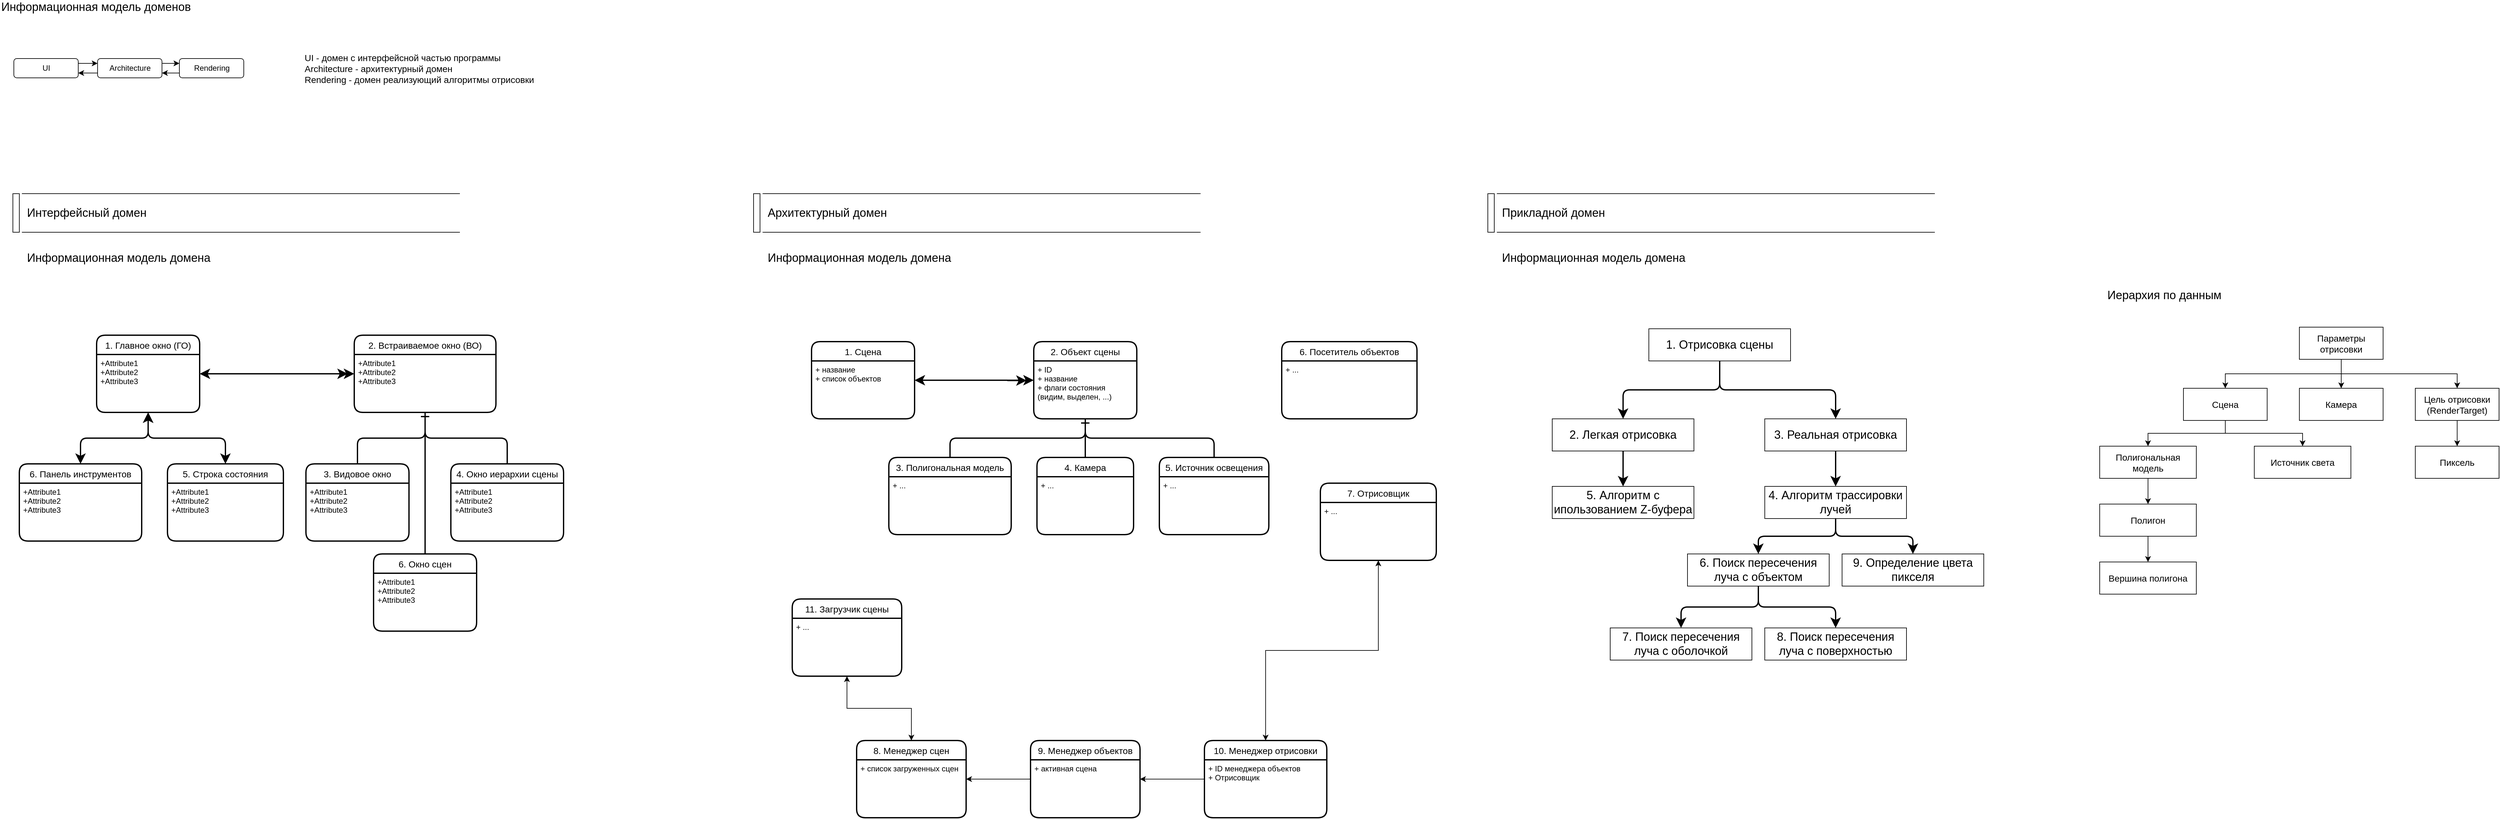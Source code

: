<mxfile version="14.5.1" type="device"><diagram id="4G5OI6LJcgETOsaibHVU" name="Страница 1"><mxGraphModel dx="1422" dy="816" grid="0" gridSize="10" guides="1" tooltips="1" connect="1" arrows="1" fold="1" page="0" pageScale="1" pageWidth="827" pageHeight="1169" math="0" shadow="0"><root><mxCell id="0"/><mxCell id="1" parent="0"/><mxCell id="arGSq5LU_gv-vxuaa-CW-1" value="Информационная модель доменов" style="text;html=1;strokeColor=none;fillColor=none;align=left;verticalAlign=middle;whiteSpace=wrap;rounded=0;fontSize=18;" parent="1" vertex="1"><mxGeometry x="40" y="40" width="360" height="20" as="geometry"/></mxCell><mxCell id="arGSq5LU_gv-vxuaa-CW-5" style="edgeStyle=orthogonalEdgeStyle;rounded=0;orthogonalLoop=1;jettySize=auto;html=1;exitX=1;exitY=0.25;exitDx=0;exitDy=0;entryX=0;entryY=0.25;entryDx=0;entryDy=0;" parent="1" source="arGSq5LU_gv-vxuaa-CW-2" target="arGSq5LU_gv-vxuaa-CW-3" edge="1"><mxGeometry relative="1" as="geometry"/></mxCell><mxCell id="arGSq5LU_gv-vxuaa-CW-2" value="UI" style="rounded=1;whiteSpace=wrap;html=1;align=center;" parent="1" vertex="1"><mxGeometry x="61.5" y="130" width="100" height="30" as="geometry"/></mxCell><mxCell id="arGSq5LU_gv-vxuaa-CW-6" style="edgeStyle=orthogonalEdgeStyle;rounded=0;orthogonalLoop=1;jettySize=auto;html=1;exitX=0;exitY=0.75;exitDx=0;exitDy=0;entryX=1;entryY=0.75;entryDx=0;entryDy=0;" parent="1" source="arGSq5LU_gv-vxuaa-CW-3" target="arGSq5LU_gv-vxuaa-CW-2" edge="1"><mxGeometry relative="1" as="geometry"/></mxCell><mxCell id="arGSq5LU_gv-vxuaa-CW-7" style="edgeStyle=orthogonalEdgeStyle;rounded=0;orthogonalLoop=1;jettySize=auto;html=1;exitX=1;exitY=0.25;exitDx=0;exitDy=0;entryX=0;entryY=0.25;entryDx=0;entryDy=0;" parent="1" source="arGSq5LU_gv-vxuaa-CW-3" target="arGSq5LU_gv-vxuaa-CW-4" edge="1"><mxGeometry relative="1" as="geometry"/></mxCell><mxCell id="arGSq5LU_gv-vxuaa-CW-3" value="Architecture" style="rounded=1;whiteSpace=wrap;html=1;align=center;" parent="1" vertex="1"><mxGeometry x="191.5" y="130" width="100" height="30" as="geometry"/></mxCell><mxCell id="arGSq5LU_gv-vxuaa-CW-8" style="edgeStyle=orthogonalEdgeStyle;rounded=0;orthogonalLoop=1;jettySize=auto;html=1;exitX=0;exitY=0.75;exitDx=0;exitDy=0;entryX=1;entryY=0.75;entryDx=0;entryDy=0;" parent="1" source="arGSq5LU_gv-vxuaa-CW-4" target="arGSq5LU_gv-vxuaa-CW-3" edge="1"><mxGeometry relative="1" as="geometry"/></mxCell><mxCell id="arGSq5LU_gv-vxuaa-CW-4" value="Rendering" style="rounded=1;whiteSpace=wrap;html=1;align=center;" parent="1" vertex="1"><mxGeometry x="318.5" y="130" width="100" height="30" as="geometry"/></mxCell><mxCell id="arGSq5LU_gv-vxuaa-CW-10" value="&lt;p style=&quot;font-size: 14px&quot;&gt;&lt;font style=&quot;font-size: 14px&quot;&gt;&lt;span style=&quot;font-weight: 400&quot;&gt;UI - домен с интерфейсной частью программы&lt;br&gt;&lt;/span&gt;&lt;/font&gt;&lt;font style=&quot;font-weight: normal ; font-size: 14px&quot;&gt;Architecture - архитектурный домен&lt;br&gt;&lt;/font&gt;&lt;span style=&quot;font-weight: 400&quot;&gt;&lt;font style=&quot;font-size: 14px&quot;&gt;Rendering - домен реализующий алгоритмы отрисовки&lt;/font&gt;&lt;/span&gt;&lt;/p&gt;" style="text;html=1;strokeColor=none;fillColor=none;align=left;verticalAlign=top;whiteSpace=wrap;rounded=0;" parent="1" vertex="1"><mxGeometry x="511" y="100" width="410" height="110" as="geometry"/></mxCell><mxCell id="arGSq5LU_gv-vxuaa-CW-11" value="" style="endArrow=none;html=1;" parent="1" edge="1"><mxGeometry width="50" height="50" relative="1" as="geometry"><mxPoint x="74" y="340" as="sourcePoint"/><mxPoint x="754" y="340" as="targetPoint"/></mxGeometry></mxCell><mxCell id="arGSq5LU_gv-vxuaa-CW-12" value="&lt;font style=&quot;font-size: 18px&quot;&gt;Интерфейсный домен&lt;/font&gt;" style="text;html=1;strokeColor=none;fillColor=none;align=left;verticalAlign=middle;whiteSpace=wrap;rounded=0;" parent="1" vertex="1"><mxGeometry x="80" y="340" width="320" height="60" as="geometry"/></mxCell><mxCell id="arGSq5LU_gv-vxuaa-CW-13" value="" style="endArrow=none;html=1;" parent="1" edge="1"><mxGeometry width="50" height="50" relative="1" as="geometry"><mxPoint x="74" y="400" as="sourcePoint"/><mxPoint x="754" y="400" as="targetPoint"/></mxGeometry></mxCell><mxCell id="arGSq5LU_gv-vxuaa-CW-14" value="" style="rounded=0;whiteSpace=wrap;html=1;fontSize=18;align=left;" parent="1" vertex="1"><mxGeometry x="60" y="340" width="10" height="60" as="geometry"/></mxCell><mxCell id="arGSq5LU_gv-vxuaa-CW-15" value="&lt;font style=&quot;font-size: 18px&quot;&gt;Информационная модель домена&lt;/font&gt;" style="text;html=1;strokeColor=none;fillColor=none;align=left;verticalAlign=middle;whiteSpace=wrap;rounded=0;" parent="1" vertex="1"><mxGeometry x="80" y="410" width="320" height="60" as="geometry"/></mxCell><mxCell id="arGSq5LU_gv-vxuaa-CW-26" style="edgeStyle=orthogonalEdgeStyle;rounded=0;orthogonalLoop=1;jettySize=auto;html=1;fontSize=18;startArrow=classic;startFill=1;endArrow=classic;endFill=1;startSize=10;strokeWidth=2;endSize=10;" parent="1" source="arGSq5LU_gv-vxuaa-CW-16" target="arGSq5LU_gv-vxuaa-CW-18" edge="1"><mxGeometry relative="1" as="geometry"/></mxCell><mxCell id="arGSq5LU_gv-vxuaa-CW-16" value="1. Главное окно (ГО)" style="swimlane;childLayout=stackLayout;horizontal=1;startSize=30;horizontalStack=0;rounded=1;fontSize=14;fontStyle=0;strokeWidth=2;resizeParent=0;resizeLast=1;shadow=0;dashed=0;align=center;" parent="1" vertex="1"><mxGeometry x="190" y="560" width="160" height="120" as="geometry"/></mxCell><mxCell id="arGSq5LU_gv-vxuaa-CW-17" value="+Attribute1&#10;+Attribute2&#10;+Attribute3" style="align=left;strokeColor=none;fillColor=none;spacingLeft=4;fontSize=12;verticalAlign=top;resizable=0;rotatable=0;part=1;" parent="arGSq5LU_gv-vxuaa-CW-16" vertex="1"><mxGeometry y="30" width="160" height="90" as="geometry"/></mxCell><mxCell id="arGSq5LU_gv-vxuaa-CW-18" value="2. Встраиваемое окно (ВО)" style="swimlane;childLayout=stackLayout;horizontal=1;startSize=30;horizontalStack=0;rounded=1;fontSize=14;fontStyle=0;strokeWidth=2;resizeParent=0;resizeLast=1;shadow=0;dashed=0;align=center;" parent="1" vertex="1"><mxGeometry x="590" y="560" width="220" height="120" as="geometry"/></mxCell><mxCell id="arGSq5LU_gv-vxuaa-CW-19" value="+Attribute1&#10;+Attribute2&#10;+Attribute3" style="align=left;strokeColor=none;fillColor=none;spacingLeft=4;fontSize=12;verticalAlign=top;resizable=0;rotatable=0;part=1;" parent="arGSq5LU_gv-vxuaa-CW-18" vertex="1"><mxGeometry y="30" width="220" height="90" as="geometry"/></mxCell><mxCell id="arGSq5LU_gv-vxuaa-CW-20" value="3. Видовое окно" style="swimlane;childLayout=stackLayout;horizontal=1;startSize=30;horizontalStack=0;rounded=1;fontSize=14;fontStyle=0;strokeWidth=2;resizeParent=0;resizeLast=1;shadow=0;dashed=0;align=center;" parent="1" vertex="1"><mxGeometry x="515" y="760" width="160" height="120" as="geometry"/></mxCell><mxCell id="arGSq5LU_gv-vxuaa-CW-21" value="+Attribute1&#10;+Attribute2&#10;+Attribute3" style="align=left;strokeColor=none;fillColor=none;spacingLeft=4;fontSize=12;verticalAlign=top;resizable=0;rotatable=0;part=1;" parent="arGSq5LU_gv-vxuaa-CW-20" vertex="1"><mxGeometry y="30" width="160" height="90" as="geometry"/></mxCell><mxCell id="arGSq5LU_gv-vxuaa-CW-22" value="4. Окно иерархии сцены" style="swimlane;childLayout=stackLayout;horizontal=1;startSize=30;horizontalStack=0;rounded=1;fontSize=14;fontStyle=0;strokeWidth=2;resizeParent=0;resizeLast=1;shadow=0;dashed=0;align=center;" parent="1" vertex="1"><mxGeometry x="740" y="760" width="175" height="120" as="geometry"/></mxCell><mxCell id="arGSq5LU_gv-vxuaa-CW-23" value="+Attribute1&#10;+Attribute2&#10;+Attribute3" style="align=left;strokeColor=none;fillColor=none;spacingLeft=4;fontSize=12;verticalAlign=top;resizable=0;rotatable=0;part=1;" parent="arGSq5LU_gv-vxuaa-CW-22" vertex="1"><mxGeometry y="30" width="175" height="90" as="geometry"/></mxCell><mxCell id="arGSq5LU_gv-vxuaa-CW-24" style="edgeStyle=orthogonalEdgeStyle;rounded=1;orthogonalLoop=1;jettySize=auto;html=1;fontSize=18;endArrow=none;endFill=0;startArrow=ERone;startFill=0;strokeWidth=2;startSize=10;" parent="1" source="arGSq5LU_gv-vxuaa-CW-19" target="arGSq5LU_gv-vxuaa-CW-20" edge="1"><mxGeometry relative="1" as="geometry"/></mxCell><mxCell id="arGSq5LU_gv-vxuaa-CW-25" style="edgeStyle=orthogonalEdgeStyle;rounded=1;orthogonalLoop=1;jettySize=auto;html=1;entryX=0.5;entryY=0;entryDx=0;entryDy=0;fontSize=18;startArrow=ERone;startFill=0;endArrow=none;endFill=0;strokeWidth=2;startSize=10;" parent="1" source="arGSq5LU_gv-vxuaa-CW-19" target="arGSq5LU_gv-vxuaa-CW-22" edge="1"><mxGeometry relative="1" as="geometry"/></mxCell><mxCell id="arGSq5LU_gv-vxuaa-CW-27" value="5. Строка состояния" style="swimlane;childLayout=stackLayout;horizontal=1;startSize=30;horizontalStack=0;rounded=1;fontSize=14;fontStyle=0;strokeWidth=2;resizeParent=0;resizeLast=1;shadow=0;dashed=0;align=center;" parent="1" vertex="1"><mxGeometry x="300" y="760" width="180" height="120" as="geometry"/></mxCell><mxCell id="arGSq5LU_gv-vxuaa-CW-28" value="+Attribute1&#10;+Attribute2&#10;+Attribute3" style="align=left;strokeColor=none;fillColor=none;spacingLeft=4;fontSize=12;verticalAlign=top;resizable=0;rotatable=0;part=1;" parent="arGSq5LU_gv-vxuaa-CW-27" vertex="1"><mxGeometry y="30" width="180" height="90" as="geometry"/></mxCell><mxCell id="arGSq5LU_gv-vxuaa-CW-29" value="" style="endArrow=classic;html=1;fontSize=18;startSize=10;endSize=10;strokeWidth=2;" parent="1" edge="1"><mxGeometry width="50" height="50" relative="1" as="geometry"><mxPoint x="550" y="620" as="sourcePoint"/><mxPoint x="580" y="620" as="targetPoint"/></mxGeometry></mxCell><mxCell id="arGSq5LU_gv-vxuaa-CW-30" value="6. Панель инструментов" style="swimlane;childLayout=stackLayout;horizontal=1;startSize=30;horizontalStack=0;rounded=1;fontSize=14;fontStyle=0;strokeWidth=2;resizeParent=0;resizeLast=1;shadow=0;dashed=0;align=center;" parent="1" vertex="1"><mxGeometry x="70" y="760" width="190" height="120" as="geometry"/></mxCell><mxCell id="arGSq5LU_gv-vxuaa-CW-31" value="+Attribute1&#10;+Attribute2&#10;+Attribute3" style="align=left;strokeColor=none;fillColor=none;spacingLeft=4;fontSize=12;verticalAlign=top;resizable=0;rotatable=0;part=1;" parent="arGSq5LU_gv-vxuaa-CW-30" vertex="1"><mxGeometry y="30" width="190" height="90" as="geometry"/></mxCell><mxCell id="arGSq5LU_gv-vxuaa-CW-32" style="edgeStyle=orthogonalEdgeStyle;rounded=1;orthogonalLoop=1;jettySize=auto;html=1;entryX=0.5;entryY=0;entryDx=0;entryDy=0;fontSize=18;startArrow=classic;startFill=1;endArrow=classic;endFill=1;startSize=10;endSize=10;strokeWidth=2;" parent="1" source="arGSq5LU_gv-vxuaa-CW-17" target="arGSq5LU_gv-vxuaa-CW-27" edge="1"><mxGeometry relative="1" as="geometry"/></mxCell><mxCell id="arGSq5LU_gv-vxuaa-CW-33" style="edgeStyle=orthogonalEdgeStyle;rounded=1;orthogonalLoop=1;jettySize=auto;html=1;entryX=0.5;entryY=0;entryDx=0;entryDy=0;fontSize=18;startArrow=classic;startFill=1;endArrow=classic;endFill=1;startSize=10;endSize=10;strokeWidth=2;" parent="1" source="arGSq5LU_gv-vxuaa-CW-17" target="arGSq5LU_gv-vxuaa-CW-30" edge="1"><mxGeometry relative="1" as="geometry"/></mxCell><mxCell id="arGSq5LU_gv-vxuaa-CW-34" value="6. Окно сцен" style="swimlane;childLayout=stackLayout;horizontal=1;startSize=30;horizontalStack=0;rounded=1;fontSize=14;fontStyle=0;strokeWidth=2;resizeParent=0;resizeLast=1;shadow=0;dashed=0;align=center;" parent="1" vertex="1"><mxGeometry x="620" y="900" width="160" height="120" as="geometry"/></mxCell><mxCell id="arGSq5LU_gv-vxuaa-CW-35" value="+Attribute1&#10;+Attribute2&#10;+Attribute3" style="align=left;strokeColor=none;fillColor=none;spacingLeft=4;fontSize=12;verticalAlign=top;resizable=0;rotatable=0;part=1;" parent="arGSq5LU_gv-vxuaa-CW-34" vertex="1"><mxGeometry y="30" width="160" height="90" as="geometry"/></mxCell><mxCell id="arGSq5LU_gv-vxuaa-CW-36" style="edgeStyle=orthogonalEdgeStyle;rounded=1;orthogonalLoop=1;jettySize=auto;html=1;fontSize=18;startArrow=ERone;startFill=0;endArrow=none;endFill=0;strokeWidth=2;startSize=10;" parent="1" source="arGSq5LU_gv-vxuaa-CW-18" target="arGSq5LU_gv-vxuaa-CW-34" edge="1"><mxGeometry relative="1" as="geometry"><mxPoint x="710" y="690" as="sourcePoint"/><mxPoint x="837.5" y="770" as="targetPoint"/></mxGeometry></mxCell><mxCell id="arGSq5LU_gv-vxuaa-CW-37" value="" style="endArrow=none;html=1;" parent="1" edge="1"><mxGeometry width="50" height="50" relative="1" as="geometry"><mxPoint x="1224" y="340" as="sourcePoint"/><mxPoint x="1904" y="340" as="targetPoint"/></mxGeometry></mxCell><mxCell id="arGSq5LU_gv-vxuaa-CW-38" value="&lt;font style=&quot;font-size: 18px&quot;&gt;Архитектурный домен&lt;/font&gt;" style="text;html=1;strokeColor=none;fillColor=none;align=left;verticalAlign=middle;whiteSpace=wrap;rounded=0;" parent="1" vertex="1"><mxGeometry x="1230" y="340" width="320" height="60" as="geometry"/></mxCell><mxCell id="arGSq5LU_gv-vxuaa-CW-39" value="" style="endArrow=none;html=1;" parent="1" edge="1"><mxGeometry width="50" height="50" relative="1" as="geometry"><mxPoint x="1224" y="400" as="sourcePoint"/><mxPoint x="1904" y="400" as="targetPoint"/></mxGeometry></mxCell><mxCell id="arGSq5LU_gv-vxuaa-CW-40" value="" style="rounded=0;whiteSpace=wrap;html=1;fontSize=18;align=left;" parent="1" vertex="1"><mxGeometry x="1210" y="340" width="10" height="60" as="geometry"/></mxCell><mxCell id="arGSq5LU_gv-vxuaa-CW-41" value="&lt;font style=&quot;font-size: 18px&quot;&gt;Информационная модель домена&lt;/font&gt;" style="text;html=1;strokeColor=none;fillColor=none;align=left;verticalAlign=middle;whiteSpace=wrap;rounded=0;" parent="1" vertex="1"><mxGeometry x="1230" y="410" width="320" height="60" as="geometry"/></mxCell><mxCell id="arGSq5LU_gv-vxuaa-CW-42" value="1. Сцена" style="swimlane;childLayout=stackLayout;horizontal=1;startSize=30;horizontalStack=0;rounded=1;fontSize=14;fontStyle=0;strokeWidth=2;resizeParent=0;resizeLast=1;shadow=0;dashed=0;align=center;" parent="1" vertex="1"><mxGeometry x="1300" y="570" width="160" height="120" as="geometry"/></mxCell><mxCell id="arGSq5LU_gv-vxuaa-CW-43" value="+ название&#10;+ список объектов" style="align=left;strokeColor=none;fillColor=none;spacingLeft=4;fontSize=12;verticalAlign=top;resizable=0;rotatable=0;part=1;" parent="arGSq5LU_gv-vxuaa-CW-42" vertex="1"><mxGeometry y="30" width="160" height="90" as="geometry"/></mxCell><mxCell id="arGSq5LU_gv-vxuaa-CW-44" value="2. Объект сцены" style="swimlane;childLayout=stackLayout;horizontal=1;startSize=30;horizontalStack=0;rounded=1;fontSize=14;fontStyle=0;strokeWidth=2;resizeParent=0;resizeLast=1;shadow=0;dashed=0;align=center;" parent="1" vertex="1"><mxGeometry x="1645" y="570" width="160" height="120" as="geometry"/></mxCell><mxCell id="arGSq5LU_gv-vxuaa-CW-45" value="+ ID&#10;+ название&#10;+ флаги состояния&#10;(видим, выделен, ...)" style="align=left;strokeColor=none;fillColor=none;spacingLeft=4;fontSize=12;verticalAlign=top;resizable=0;rotatable=0;part=1;" parent="arGSq5LU_gv-vxuaa-CW-44" vertex="1"><mxGeometry y="30" width="160" height="90" as="geometry"/></mxCell><mxCell id="arGSq5LU_gv-vxuaa-CW-46" value="3. Полигональная модель" style="swimlane;childLayout=stackLayout;horizontal=1;startSize=30;horizontalStack=0;rounded=1;fontSize=14;fontStyle=0;strokeWidth=2;resizeParent=0;resizeLast=1;shadow=0;dashed=0;align=center;" parent="1" vertex="1"><mxGeometry x="1420" y="750" width="190" height="120" as="geometry"/></mxCell><mxCell id="arGSq5LU_gv-vxuaa-CW-47" value="+ ..." style="align=left;strokeColor=none;fillColor=none;spacingLeft=4;fontSize=12;verticalAlign=top;resizable=0;rotatable=0;part=1;" parent="arGSq5LU_gv-vxuaa-CW-46" vertex="1"><mxGeometry y="30" width="190" height="90" as="geometry"/></mxCell><mxCell id="arGSq5LU_gv-vxuaa-CW-48" value="5. Источник освещения" style="swimlane;childLayout=stackLayout;horizontal=1;startSize=30;horizontalStack=0;rounded=1;fontSize=14;fontStyle=0;strokeWidth=2;resizeParent=0;resizeLast=1;shadow=0;dashed=0;align=center;" parent="1" vertex="1"><mxGeometry x="1840" y="750" width="170" height="120" as="geometry"/></mxCell><mxCell id="arGSq5LU_gv-vxuaa-CW-49" value="+ ..." style="align=left;strokeColor=none;fillColor=none;spacingLeft=4;fontSize=12;verticalAlign=top;resizable=0;rotatable=0;part=1;" parent="arGSq5LU_gv-vxuaa-CW-48" vertex="1"><mxGeometry y="30" width="170" height="90" as="geometry"/></mxCell><mxCell id="arGSq5LU_gv-vxuaa-CW-50" value="4. Камера" style="swimlane;childLayout=stackLayout;horizontal=1;startSize=30;horizontalStack=0;rounded=1;fontSize=14;fontStyle=0;strokeWidth=2;resizeParent=0;resizeLast=1;shadow=0;dashed=0;align=center;" parent="1" vertex="1"><mxGeometry x="1650" y="750" width="150" height="120" as="geometry"/></mxCell><mxCell id="arGSq5LU_gv-vxuaa-CW-51" value="+ ..." style="align=left;strokeColor=none;fillColor=none;spacingLeft=4;fontSize=12;verticalAlign=top;resizable=0;rotatable=0;part=1;" parent="arGSq5LU_gv-vxuaa-CW-50" vertex="1"><mxGeometry y="30" width="150" height="90" as="geometry"/></mxCell><mxCell id="arGSq5LU_gv-vxuaa-CW-52" style="edgeStyle=orthogonalEdgeStyle;rounded=1;orthogonalLoop=1;jettySize=auto;html=1;fontSize=18;startArrow=ERone;startFill=0;endArrow=none;endFill=0;startSize=10;endSize=10;strokeWidth=2;" parent="1" source="arGSq5LU_gv-vxuaa-CW-45" target="arGSq5LU_gv-vxuaa-CW-46" edge="1"><mxGeometry relative="1" as="geometry"><Array as="points"><mxPoint x="1725" y="720"/><mxPoint x="1515" y="720"/></Array></mxGeometry></mxCell><mxCell id="arGSq5LU_gv-vxuaa-CW-53" style="edgeStyle=orthogonalEdgeStyle;rounded=1;orthogonalLoop=1;jettySize=auto;html=1;fontSize=18;startArrow=ERone;startFill=0;endArrow=none;endFill=0;startSize=10;endSize=10;strokeWidth=2;" parent="1" source="arGSq5LU_gv-vxuaa-CW-45" target="arGSq5LU_gv-vxuaa-CW-50" edge="1"><mxGeometry relative="1" as="geometry"/></mxCell><mxCell id="arGSq5LU_gv-vxuaa-CW-54" style="edgeStyle=orthogonalEdgeStyle;rounded=1;orthogonalLoop=1;jettySize=auto;html=1;fontSize=18;startArrow=ERone;startFill=0;endArrow=none;endFill=0;startSize=10;endSize=10;strokeWidth=2;" parent="1" source="arGSq5LU_gv-vxuaa-CW-45" target="arGSq5LU_gv-vxuaa-CW-48" edge="1"><mxGeometry relative="1" as="geometry"><Array as="points"><mxPoint x="1725" y="720"/><mxPoint x="1925" y="720"/></Array></mxGeometry></mxCell><mxCell id="arGSq5LU_gv-vxuaa-CW-55" style="edgeStyle=orthogonalEdgeStyle;rounded=1;orthogonalLoop=1;jettySize=auto;html=1;fontSize=18;startArrow=classic;startFill=1;endArrow=classic;endFill=1;startSize=10;endSize=10;strokeWidth=2;" parent="1" source="arGSq5LU_gv-vxuaa-CW-42" target="arGSq5LU_gv-vxuaa-CW-44" edge="1"><mxGeometry relative="1" as="geometry"/></mxCell><mxCell id="arGSq5LU_gv-vxuaa-CW-56" value="" style="endArrow=classic;html=1;fontSize=18;startSize=10;endSize=10;strokeWidth=2;" parent="1" edge="1"><mxGeometry width="50" height="50" relative="1" as="geometry"><mxPoint x="1604" y="630.5" as="sourcePoint"/><mxPoint x="1634" y="630.5" as="targetPoint"/></mxGeometry></mxCell><mxCell id="arGSq5LU_gv-vxuaa-CW-57" value="" style="endArrow=none;html=1;" parent="1" edge="1"><mxGeometry width="50" height="50" relative="1" as="geometry"><mxPoint x="2364" y="340" as="sourcePoint"/><mxPoint x="3044" y="340" as="targetPoint"/></mxGeometry></mxCell><mxCell id="arGSq5LU_gv-vxuaa-CW-58" value="&lt;font style=&quot;font-size: 18px&quot;&gt;Прикладной домен&lt;/font&gt;" style="text;html=1;strokeColor=none;fillColor=none;align=left;verticalAlign=middle;whiteSpace=wrap;rounded=0;" parent="1" vertex="1"><mxGeometry x="2370" y="340" width="320" height="60" as="geometry"/></mxCell><mxCell id="arGSq5LU_gv-vxuaa-CW-59" value="" style="endArrow=none;html=1;" parent="1" edge="1"><mxGeometry width="50" height="50" relative="1" as="geometry"><mxPoint x="2364" y="400" as="sourcePoint"/><mxPoint x="3044" y="400" as="targetPoint"/></mxGeometry></mxCell><mxCell id="arGSq5LU_gv-vxuaa-CW-60" value="" style="rounded=0;whiteSpace=wrap;html=1;fontSize=18;align=left;" parent="1" vertex="1"><mxGeometry x="2350" y="340" width="10" height="60" as="geometry"/></mxCell><mxCell id="arGSq5LU_gv-vxuaa-CW-61" value="&lt;font style=&quot;font-size: 18px&quot;&gt;Информационная модель домена&lt;/font&gt;" style="text;html=1;strokeColor=none;fillColor=none;align=left;verticalAlign=middle;whiteSpace=wrap;rounded=0;" parent="1" vertex="1"><mxGeometry x="2370" y="410" width="320" height="60" as="geometry"/></mxCell><mxCell id="arGSq5LU_gv-vxuaa-CW-65" style="edgeStyle=orthogonalEdgeStyle;rounded=1;orthogonalLoop=1;jettySize=auto;html=1;fontSize=18;startArrow=none;startFill=0;endArrow=classic;endFill=1;startSize=10;endSize=10;strokeWidth=2;" parent="1" source="arGSq5LU_gv-vxuaa-CW-62" target="arGSq5LU_gv-vxuaa-CW-63" edge="1"><mxGeometry relative="1" as="geometry"/></mxCell><mxCell id="arGSq5LU_gv-vxuaa-CW-66" style="edgeStyle=orthogonalEdgeStyle;rounded=1;orthogonalLoop=1;jettySize=auto;html=1;fontSize=18;startArrow=none;startFill=0;endArrow=classic;endFill=1;startSize=10;endSize=10;strokeWidth=2;" parent="1" source="arGSq5LU_gv-vxuaa-CW-62" target="arGSq5LU_gv-vxuaa-CW-64" edge="1"><mxGeometry relative="1" as="geometry"/></mxCell><mxCell id="arGSq5LU_gv-vxuaa-CW-62" value="1. Отрисовка сцены" style="rounded=0;whiteSpace=wrap;html=1;fontSize=18;align=center;" parent="1" vertex="1"><mxGeometry x="2600" y="550" width="220" height="50" as="geometry"/></mxCell><mxCell id="JtRn7M9f4UZ2xJcv4wgC-4" style="edgeStyle=orthogonalEdgeStyle;rounded=1;orthogonalLoop=1;jettySize=auto;html=1;startSize=10;endSize=10;strokeWidth=2;" parent="1" source="arGSq5LU_gv-vxuaa-CW-63" target="JtRn7M9f4UZ2xJcv4wgC-3" edge="1"><mxGeometry relative="1" as="geometry"/></mxCell><mxCell id="arGSq5LU_gv-vxuaa-CW-63" value="2. Легкая отрисовка" style="rounded=0;whiteSpace=wrap;html=1;fontSize=18;align=center;" parent="1" vertex="1"><mxGeometry x="2450" y="690" width="220" height="50" as="geometry"/></mxCell><mxCell id="JtRn7M9f4UZ2xJcv4wgC-2" style="edgeStyle=orthogonalEdgeStyle;rounded=1;orthogonalLoop=1;jettySize=auto;html=1;strokeWidth=2;endSize=10;startSize=10;" parent="1" source="arGSq5LU_gv-vxuaa-CW-64" target="JtRn7M9f4UZ2xJcv4wgC-1" edge="1"><mxGeometry relative="1" as="geometry"/></mxCell><mxCell id="arGSq5LU_gv-vxuaa-CW-64" value="3. Реальная отрисовка" style="rounded=0;whiteSpace=wrap;html=1;fontSize=18;align=center;" parent="1" vertex="1"><mxGeometry x="2780" y="690" width="220" height="50" as="geometry"/></mxCell><mxCell id="QluvY2GxP44d9z5JmMeA-1" value="6. Посетитель объектов" style="swimlane;childLayout=stackLayout;horizontal=1;startSize=30;horizontalStack=0;rounded=1;fontSize=14;fontStyle=0;strokeWidth=2;resizeParent=0;resizeLast=1;shadow=0;dashed=0;align=center;" parent="1" vertex="1"><mxGeometry x="2030" y="570" width="210" height="120" as="geometry"/></mxCell><mxCell id="QluvY2GxP44d9z5JmMeA-2" value="+ ..." style="align=left;strokeColor=none;fillColor=none;spacingLeft=4;fontSize=12;verticalAlign=top;resizable=0;rotatable=0;part=1;" parent="QluvY2GxP44d9z5JmMeA-1" vertex="1"><mxGeometry y="30" width="210" height="90" as="geometry"/></mxCell><mxCell id="QluvY2GxP44d9z5JmMeA-3" value="7. Отрисовщик" style="swimlane;childLayout=stackLayout;horizontal=1;startSize=30;horizontalStack=0;rounded=1;fontSize=14;fontStyle=0;strokeWidth=2;resizeParent=0;resizeLast=1;shadow=0;dashed=0;align=center;" parent="1" vertex="1"><mxGeometry x="2090" y="790" width="180" height="120" as="geometry"/></mxCell><mxCell id="QluvY2GxP44d9z5JmMeA-4" value="+ ..." style="align=left;strokeColor=none;fillColor=none;spacingLeft=4;fontSize=12;verticalAlign=top;resizable=0;rotatable=0;part=1;" parent="QluvY2GxP44d9z5JmMeA-3" vertex="1"><mxGeometry y="30" width="180" height="90" as="geometry"/></mxCell><mxCell id="QluvY2GxP44d9z5JmMeA-15" style="edgeStyle=orthogonalEdgeStyle;rounded=0;orthogonalLoop=1;jettySize=auto;html=1;startArrow=classic;startFill=1;" parent="1" source="QluvY2GxP44d9z5JmMeA-5" target="QluvY2GxP44d9z5JmMeA-11" edge="1"><mxGeometry relative="1" as="geometry"/></mxCell><mxCell id="QluvY2GxP44d9z5JmMeA-5" value="8. Менеджер сцен" style="swimlane;childLayout=stackLayout;horizontal=1;startSize=30;horizontalStack=0;rounded=1;fontSize=14;fontStyle=0;strokeWidth=2;resizeParent=0;resizeLast=1;shadow=0;dashed=0;align=center;" parent="1" vertex="1"><mxGeometry x="1370" y="1190" width="170" height="120" as="geometry"/></mxCell><mxCell id="QluvY2GxP44d9z5JmMeA-6" value="+ список загруженных сцен" style="align=left;strokeColor=none;fillColor=none;spacingLeft=4;fontSize=12;verticalAlign=top;resizable=0;rotatable=0;part=1;" parent="QluvY2GxP44d9z5JmMeA-5" vertex="1"><mxGeometry y="30" width="170" height="90" as="geometry"/></mxCell><mxCell id="QluvY2GxP44d9z5JmMeA-13" style="edgeStyle=orthogonalEdgeStyle;rounded=0;orthogonalLoop=1;jettySize=auto;html=1;" parent="1" source="QluvY2GxP44d9z5JmMeA-7" target="QluvY2GxP44d9z5JmMeA-5" edge="1"><mxGeometry relative="1" as="geometry"/></mxCell><mxCell id="QluvY2GxP44d9z5JmMeA-7" value="9. Менеджер объектов" style="swimlane;childLayout=stackLayout;horizontal=1;startSize=30;horizontalStack=0;rounded=1;fontSize=14;fontStyle=0;strokeWidth=2;resizeParent=0;resizeLast=1;shadow=0;dashed=0;align=center;" parent="1" vertex="1"><mxGeometry x="1640" y="1190" width="170" height="120" as="geometry"/></mxCell><mxCell id="QluvY2GxP44d9z5JmMeA-8" value="+ активная сцена" style="align=left;strokeColor=none;fillColor=none;spacingLeft=4;fontSize=12;verticalAlign=top;resizable=0;rotatable=0;part=1;" parent="QluvY2GxP44d9z5JmMeA-7" vertex="1"><mxGeometry y="30" width="170" height="90" as="geometry"/></mxCell><mxCell id="QluvY2GxP44d9z5JmMeA-14" style="edgeStyle=orthogonalEdgeStyle;rounded=0;orthogonalLoop=1;jettySize=auto;html=1;" parent="1" source="QluvY2GxP44d9z5JmMeA-9" target="QluvY2GxP44d9z5JmMeA-7" edge="1"><mxGeometry relative="1" as="geometry"/></mxCell><mxCell id="QluvY2GxP44d9z5JmMeA-16" style="edgeStyle=orthogonalEdgeStyle;rounded=0;orthogonalLoop=1;jettySize=auto;html=1;startArrow=classic;startFill=1;" parent="1" source="QluvY2GxP44d9z5JmMeA-9" target="QluvY2GxP44d9z5JmMeA-3" edge="1"><mxGeometry relative="1" as="geometry"/></mxCell><mxCell id="QluvY2GxP44d9z5JmMeA-9" value="10. Менеджер отрисовки" style="swimlane;childLayout=stackLayout;horizontal=1;startSize=30;horizontalStack=0;rounded=1;fontSize=14;fontStyle=0;strokeWidth=2;resizeParent=0;resizeLast=1;shadow=0;dashed=0;align=center;" parent="1" vertex="1"><mxGeometry x="1910" y="1190" width="190" height="120" as="geometry"/></mxCell><mxCell id="QluvY2GxP44d9z5JmMeA-10" value="+ ID менеджера объектов&#10;+ Отрисовщик" style="align=left;strokeColor=none;fillColor=none;spacingLeft=4;fontSize=12;verticalAlign=top;resizable=0;rotatable=0;part=1;" parent="QluvY2GxP44d9z5JmMeA-9" vertex="1"><mxGeometry y="30" width="190" height="90" as="geometry"/></mxCell><mxCell id="QluvY2GxP44d9z5JmMeA-11" value="11. Загрузчик сцены" style="swimlane;childLayout=stackLayout;horizontal=1;startSize=30;horizontalStack=0;rounded=1;fontSize=14;fontStyle=0;strokeWidth=2;resizeParent=0;resizeLast=1;shadow=0;dashed=0;align=center;" parent="1" vertex="1"><mxGeometry x="1270" y="970" width="170" height="120" as="geometry"/></mxCell><mxCell id="QluvY2GxP44d9z5JmMeA-12" value="+ ..." style="align=left;strokeColor=none;fillColor=none;spacingLeft=4;fontSize=12;verticalAlign=top;resizable=0;rotatable=0;part=1;" parent="QluvY2GxP44d9z5JmMeA-11" vertex="1"><mxGeometry y="30" width="170" height="90" as="geometry"/></mxCell><mxCell id="QwEQgxNUJD59CaTQSaO5-1" value="&lt;font style=&quot;font-size: 18px&quot;&gt;Иерархия по данным&lt;br&gt;&lt;/font&gt;" style="text;html=1;strokeColor=none;fillColor=none;align=left;verticalAlign=middle;whiteSpace=wrap;rounded=0;" parent="1" vertex="1"><mxGeometry x="3310" y="467.5" width="320" height="60" as="geometry"/></mxCell><mxCell id="QwEQgxNUJD59CaTQSaO5-6" style="edgeStyle=orthogonalEdgeStyle;rounded=0;orthogonalLoop=1;jettySize=auto;html=1;exitX=0.5;exitY=1;exitDx=0;exitDy=0;" parent="1" source="QwEQgxNUJD59CaTQSaO5-2" target="QwEQgxNUJD59CaTQSaO5-8" edge="1"><mxGeometry relative="1" as="geometry"><mxPoint x="3375" y="732.5" as="targetPoint"/></mxGeometry></mxCell><mxCell id="QwEQgxNUJD59CaTQSaO5-7" style="edgeStyle=orthogonalEdgeStyle;rounded=0;orthogonalLoop=1;jettySize=auto;html=1;exitX=0.5;exitY=1;exitDx=0;exitDy=0;" parent="1" source="QwEQgxNUJD59CaTQSaO5-2" target="QwEQgxNUJD59CaTQSaO5-10" edge="1"><mxGeometry relative="1" as="geometry"><mxPoint x="3615" y="732.5" as="targetPoint"/></mxGeometry></mxCell><mxCell id="QwEQgxNUJD59CaTQSaO5-2" value="&lt;font style=&quot;font-size: 14px&quot;&gt;Сцена&lt;/font&gt;" style="rounded=0;whiteSpace=wrap;html=1;" parent="1" vertex="1"><mxGeometry x="3430" y="642.5" width="130" height="50" as="geometry"/></mxCell><mxCell id="QwEQgxNUJD59CaTQSaO5-13" style="edgeStyle=orthogonalEdgeStyle;rounded=0;orthogonalLoop=1;jettySize=auto;html=1;" parent="1" source="QwEQgxNUJD59CaTQSaO5-8" target="QwEQgxNUJD59CaTQSaO5-14" edge="1"><mxGeometry relative="1" as="geometry"><mxPoint x="3375" y="822.5" as="targetPoint"/></mxGeometry></mxCell><mxCell id="QwEQgxNUJD59CaTQSaO5-8" value="&lt;font style=&quot;font-size: 14px&quot;&gt;Полигональная модель&lt;/font&gt;" style="rounded=0;whiteSpace=wrap;html=1;" parent="1" vertex="1"><mxGeometry x="3300" y="732.5" width="150" height="50" as="geometry"/></mxCell><mxCell id="QwEQgxNUJD59CaTQSaO5-10" value="&lt;font style=&quot;font-size: 14px&quot;&gt;Источник света&lt;/font&gt;" style="rounded=0;whiteSpace=wrap;html=1;" parent="1" vertex="1"><mxGeometry x="3540" y="732.5" width="150" height="50" as="geometry"/></mxCell><mxCell id="QwEQgxNUJD59CaTQSaO5-17" style="edgeStyle=orthogonalEdgeStyle;rounded=0;orthogonalLoop=1;jettySize=auto;html=1;" parent="1" source="QwEQgxNUJD59CaTQSaO5-14" target="QwEQgxNUJD59CaTQSaO5-16" edge="1"><mxGeometry relative="1" as="geometry"/></mxCell><mxCell id="QwEQgxNUJD59CaTQSaO5-14" value="&lt;font style=&quot;font-size: 14px&quot;&gt;Полигон&lt;/font&gt;" style="rounded=0;whiteSpace=wrap;html=1;" parent="1" vertex="1"><mxGeometry x="3300" y="822.5" width="150" height="50" as="geometry"/></mxCell><mxCell id="QwEQgxNUJD59CaTQSaO5-16" value="&lt;font style=&quot;font-size: 14px&quot;&gt;Вершина полигона&lt;/font&gt;" style="rounded=0;whiteSpace=wrap;html=1;" parent="1" vertex="1"><mxGeometry x="3300" y="912.5" width="150" height="50" as="geometry"/></mxCell><mxCell id="QwEQgxNUJD59CaTQSaO5-18" value="&lt;font style=&quot;font-size: 14px&quot;&gt;Камера&lt;/font&gt;" style="rounded=0;whiteSpace=wrap;html=1;" parent="1" vertex="1"><mxGeometry x="3610" y="642.5" width="130" height="50" as="geometry"/></mxCell><mxCell id="QwEQgxNUJD59CaTQSaO5-21" style="edgeStyle=orthogonalEdgeStyle;rounded=0;orthogonalLoop=1;jettySize=auto;html=1;" parent="1" source="QwEQgxNUJD59CaTQSaO5-19" target="QwEQgxNUJD59CaTQSaO5-20" edge="1"><mxGeometry relative="1" as="geometry"/></mxCell><mxCell id="QwEQgxNUJD59CaTQSaO5-19" value="&lt;span style=&quot;font-size: 14px&quot;&gt;Цель отрисовки (RenderTarget)&lt;/span&gt;" style="rounded=0;whiteSpace=wrap;html=1;" parent="1" vertex="1"><mxGeometry x="3790" y="642.5" width="130" height="50" as="geometry"/></mxCell><mxCell id="QwEQgxNUJD59CaTQSaO5-20" value="&lt;span style=&quot;font-size: 14px&quot;&gt;Пиксель&lt;/span&gt;" style="rounded=0;whiteSpace=wrap;html=1;" parent="1" vertex="1"><mxGeometry x="3790" y="732.5" width="130" height="50" as="geometry"/></mxCell><mxCell id="QwEQgxNUJD59CaTQSaO5-23" style="edgeStyle=orthogonalEdgeStyle;rounded=0;orthogonalLoop=1;jettySize=auto;html=1;exitX=0.5;exitY=1;exitDx=0;exitDy=0;" parent="1" source="QwEQgxNUJD59CaTQSaO5-22" target="QwEQgxNUJD59CaTQSaO5-2" edge="1"><mxGeometry relative="1" as="geometry"/></mxCell><mxCell id="QwEQgxNUJD59CaTQSaO5-24" style="edgeStyle=orthogonalEdgeStyle;rounded=0;orthogonalLoop=1;jettySize=auto;html=1;" parent="1" source="QwEQgxNUJD59CaTQSaO5-22" target="QwEQgxNUJD59CaTQSaO5-18" edge="1"><mxGeometry relative="1" as="geometry"/></mxCell><mxCell id="QwEQgxNUJD59CaTQSaO5-26" style="edgeStyle=orthogonalEdgeStyle;rounded=0;orthogonalLoop=1;jettySize=auto;html=1;exitX=0.5;exitY=1;exitDx=0;exitDy=0;" parent="1" source="QwEQgxNUJD59CaTQSaO5-22" target="QwEQgxNUJD59CaTQSaO5-19" edge="1"><mxGeometry relative="1" as="geometry"/></mxCell><mxCell id="QwEQgxNUJD59CaTQSaO5-22" value="&lt;font style=&quot;font-size: 14px&quot;&gt;Параметры отрисовки&lt;/font&gt;" style="rounded=0;whiteSpace=wrap;html=1;" parent="1" vertex="1"><mxGeometry x="3610" y="547.5" width="130" height="50" as="geometry"/></mxCell><mxCell id="JtRn7M9f4UZ2xJcv4wgC-7" style="edgeStyle=orthogonalEdgeStyle;rounded=1;orthogonalLoop=1;jettySize=auto;html=1;startSize=10;endSize=10;strokeWidth=2;exitX=0.5;exitY=1;exitDx=0;exitDy=0;" parent="1" source="JtRn7M9f4UZ2xJcv4wgC-1" target="JtRn7M9f4UZ2xJcv4wgC-6" edge="1"><mxGeometry relative="1" as="geometry"/></mxCell><mxCell id="JtRn7M9f4UZ2xJcv4wgC-13" style="edgeStyle=orthogonalEdgeStyle;rounded=1;orthogonalLoop=1;jettySize=auto;html=1;startSize=10;endSize=10;strokeWidth=2;exitX=0.5;exitY=1;exitDx=0;exitDy=0;" parent="1" source="JtRn7M9f4UZ2xJcv4wgC-1" target="JtRn7M9f4UZ2xJcv4wgC-12" edge="1"><mxGeometry relative="1" as="geometry"/></mxCell><mxCell id="JtRn7M9f4UZ2xJcv4wgC-1" value="4. Алгоритм трассировки лучей" style="rounded=0;whiteSpace=wrap;html=1;fontSize=18;align=center;" parent="1" vertex="1"><mxGeometry x="2780" y="795" width="220" height="50" as="geometry"/></mxCell><mxCell id="JtRn7M9f4UZ2xJcv4wgC-3" value="5. Алгоритм с ипользованием Z-буфера" style="rounded=0;whiteSpace=wrap;html=1;fontSize=18;align=center;" parent="1" vertex="1"><mxGeometry x="2450" y="795" width="220" height="50" as="geometry"/></mxCell><mxCell id="JtRn7M9f4UZ2xJcv4wgC-10" style="edgeStyle=orthogonalEdgeStyle;rounded=1;orthogonalLoop=1;jettySize=auto;html=1;startSize=10;endSize=10;strokeWidth=2;" parent="1" source="JtRn7M9f4UZ2xJcv4wgC-6" target="JtRn7M9f4UZ2xJcv4wgC-8" edge="1"><mxGeometry relative="1" as="geometry"/></mxCell><mxCell id="JtRn7M9f4UZ2xJcv4wgC-11" style="edgeStyle=orthogonalEdgeStyle;rounded=1;orthogonalLoop=1;jettySize=auto;html=1;startSize=10;endSize=10;strokeWidth=2;" parent="1" source="JtRn7M9f4UZ2xJcv4wgC-6" target="JtRn7M9f4UZ2xJcv4wgC-9" edge="1"><mxGeometry relative="1" as="geometry"/></mxCell><mxCell id="JtRn7M9f4UZ2xJcv4wgC-6" value="6. Поиск пересечения луча с объектом" style="rounded=0;whiteSpace=wrap;html=1;fontSize=18;align=center;" parent="1" vertex="1"><mxGeometry x="2660" y="900" width="220" height="50" as="geometry"/></mxCell><mxCell id="JtRn7M9f4UZ2xJcv4wgC-8" value="7. Поиск пересечения луча с оболочкой" style="rounded=0;whiteSpace=wrap;html=1;fontSize=18;align=center;" parent="1" vertex="1"><mxGeometry x="2540" y="1015" width="220" height="50" as="geometry"/></mxCell><mxCell id="JtRn7M9f4UZ2xJcv4wgC-9" value="8. Поиск пересечения луча с поверхностью" style="rounded=0;whiteSpace=wrap;html=1;fontSize=18;align=center;" parent="1" vertex="1"><mxGeometry x="2780" y="1015" width="220" height="50" as="geometry"/></mxCell><mxCell id="JtRn7M9f4UZ2xJcv4wgC-12" value="9. Определение цвета пикселя" style="rounded=0;whiteSpace=wrap;html=1;fontSize=18;align=center;" parent="1" vertex="1"><mxGeometry x="2900" y="900" width="220" height="50" as="geometry"/></mxCell></root></mxGraphModel></diagram></mxfile>